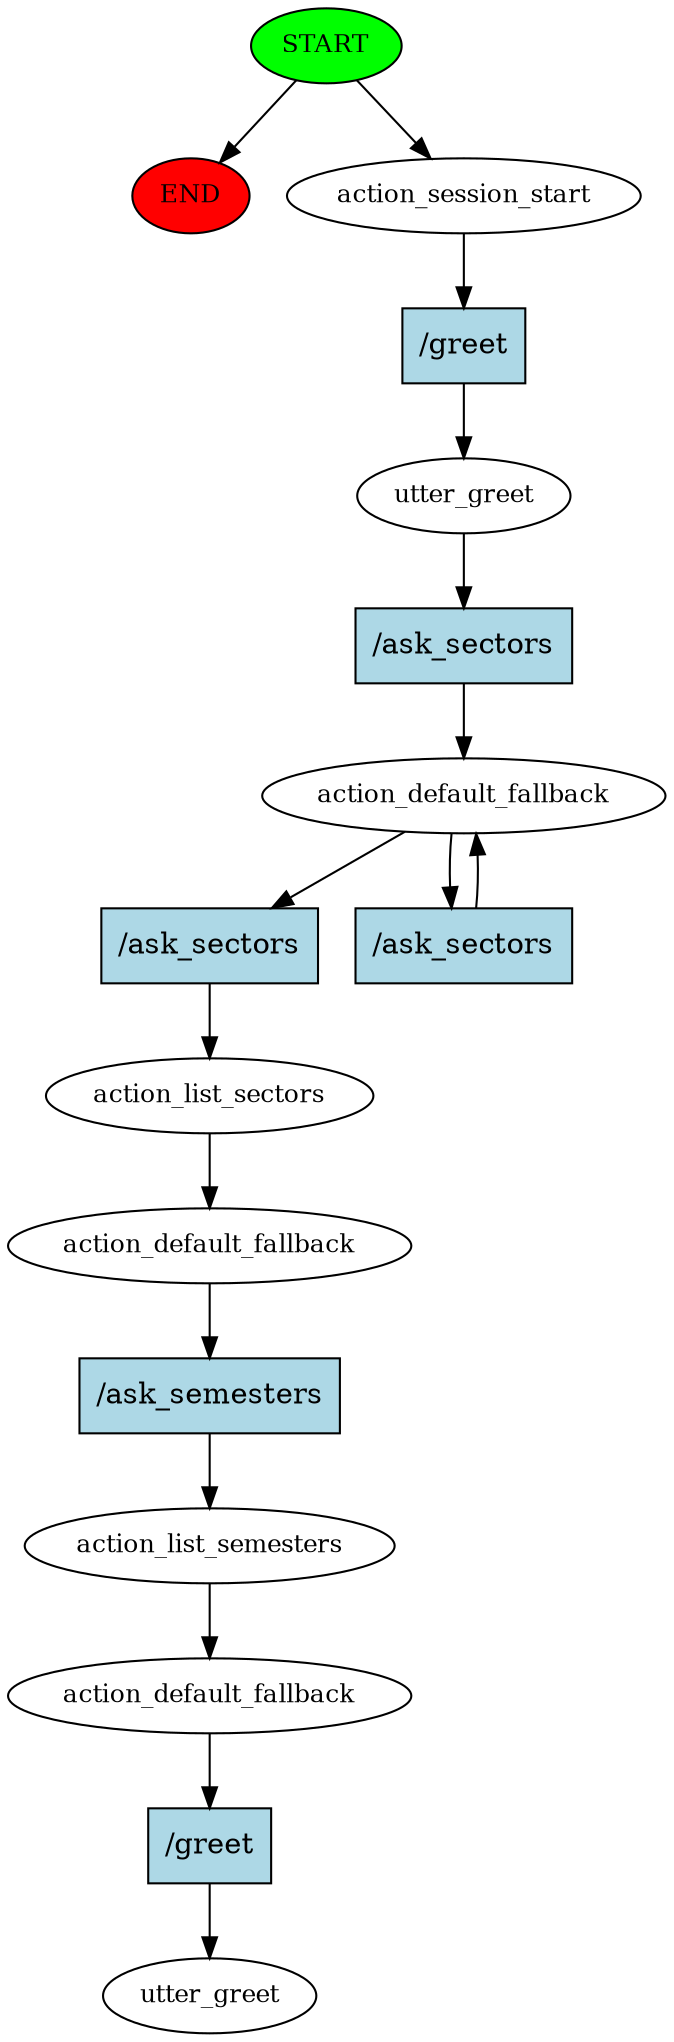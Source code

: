 digraph  {
0 [class="start active", fillcolor=green, fontsize=12, label=START, style=filled];
"-1" [class=end, fillcolor=red, fontsize=12, label=END, style=filled];
1 [class=active, fontsize=12, label=action_session_start];
2 [class=active, fontsize=12, label=utter_greet];
3 [class=active, fontsize=12, label=action_default_fallback];
5 [class=active, fontsize=12, label=action_list_sectors];
6 [class=active, fontsize=12, label=action_default_fallback];
7 [class=active, fontsize=12, label=action_list_semesters];
8 [class=active, fontsize=12, label=action_default_fallback];
9 [class="dashed active", fontsize=12, label=utter_greet];
10 [class="intent active", fillcolor=lightblue, label="/greet", shape=rect, style=filled];
11 [class="intent active", fillcolor=lightblue, label="/ask_sectors", shape=rect, style=filled];
12 [class="intent active", fillcolor=lightblue, label="/ask_sectors", shape=rect, style=filled];
13 [class="intent active", fillcolor=lightblue, label="/ask_sectors", shape=rect, style=filled];
14 [class="intent active", fillcolor=lightblue, label="/ask_semesters", shape=rect, style=filled];
15 [class="intent active", fillcolor=lightblue, label="/greet", shape=rect, style=filled];
0 -> "-1"  [class="", key=NONE, label=""];
0 -> 1  [class=active, key=NONE, label=""];
1 -> 10  [class=active, key=0];
2 -> 11  [class=active, key=0];
3 -> 12  [class=active, key=0];
3 -> 13  [class=active, key=0];
5 -> 6  [class=active, key=NONE, label=""];
6 -> 14  [class=active, key=0];
7 -> 8  [class=active, key=NONE, label=""];
8 -> 15  [class=active, key=0];
10 -> 2  [class=active, key=0];
11 -> 3  [class=active, key=0];
12 -> 5  [class=active, key=0];
13 -> 3  [class=active, key=0];
14 -> 7  [class=active, key=0];
15 -> 9  [class=active, key=0];
}
